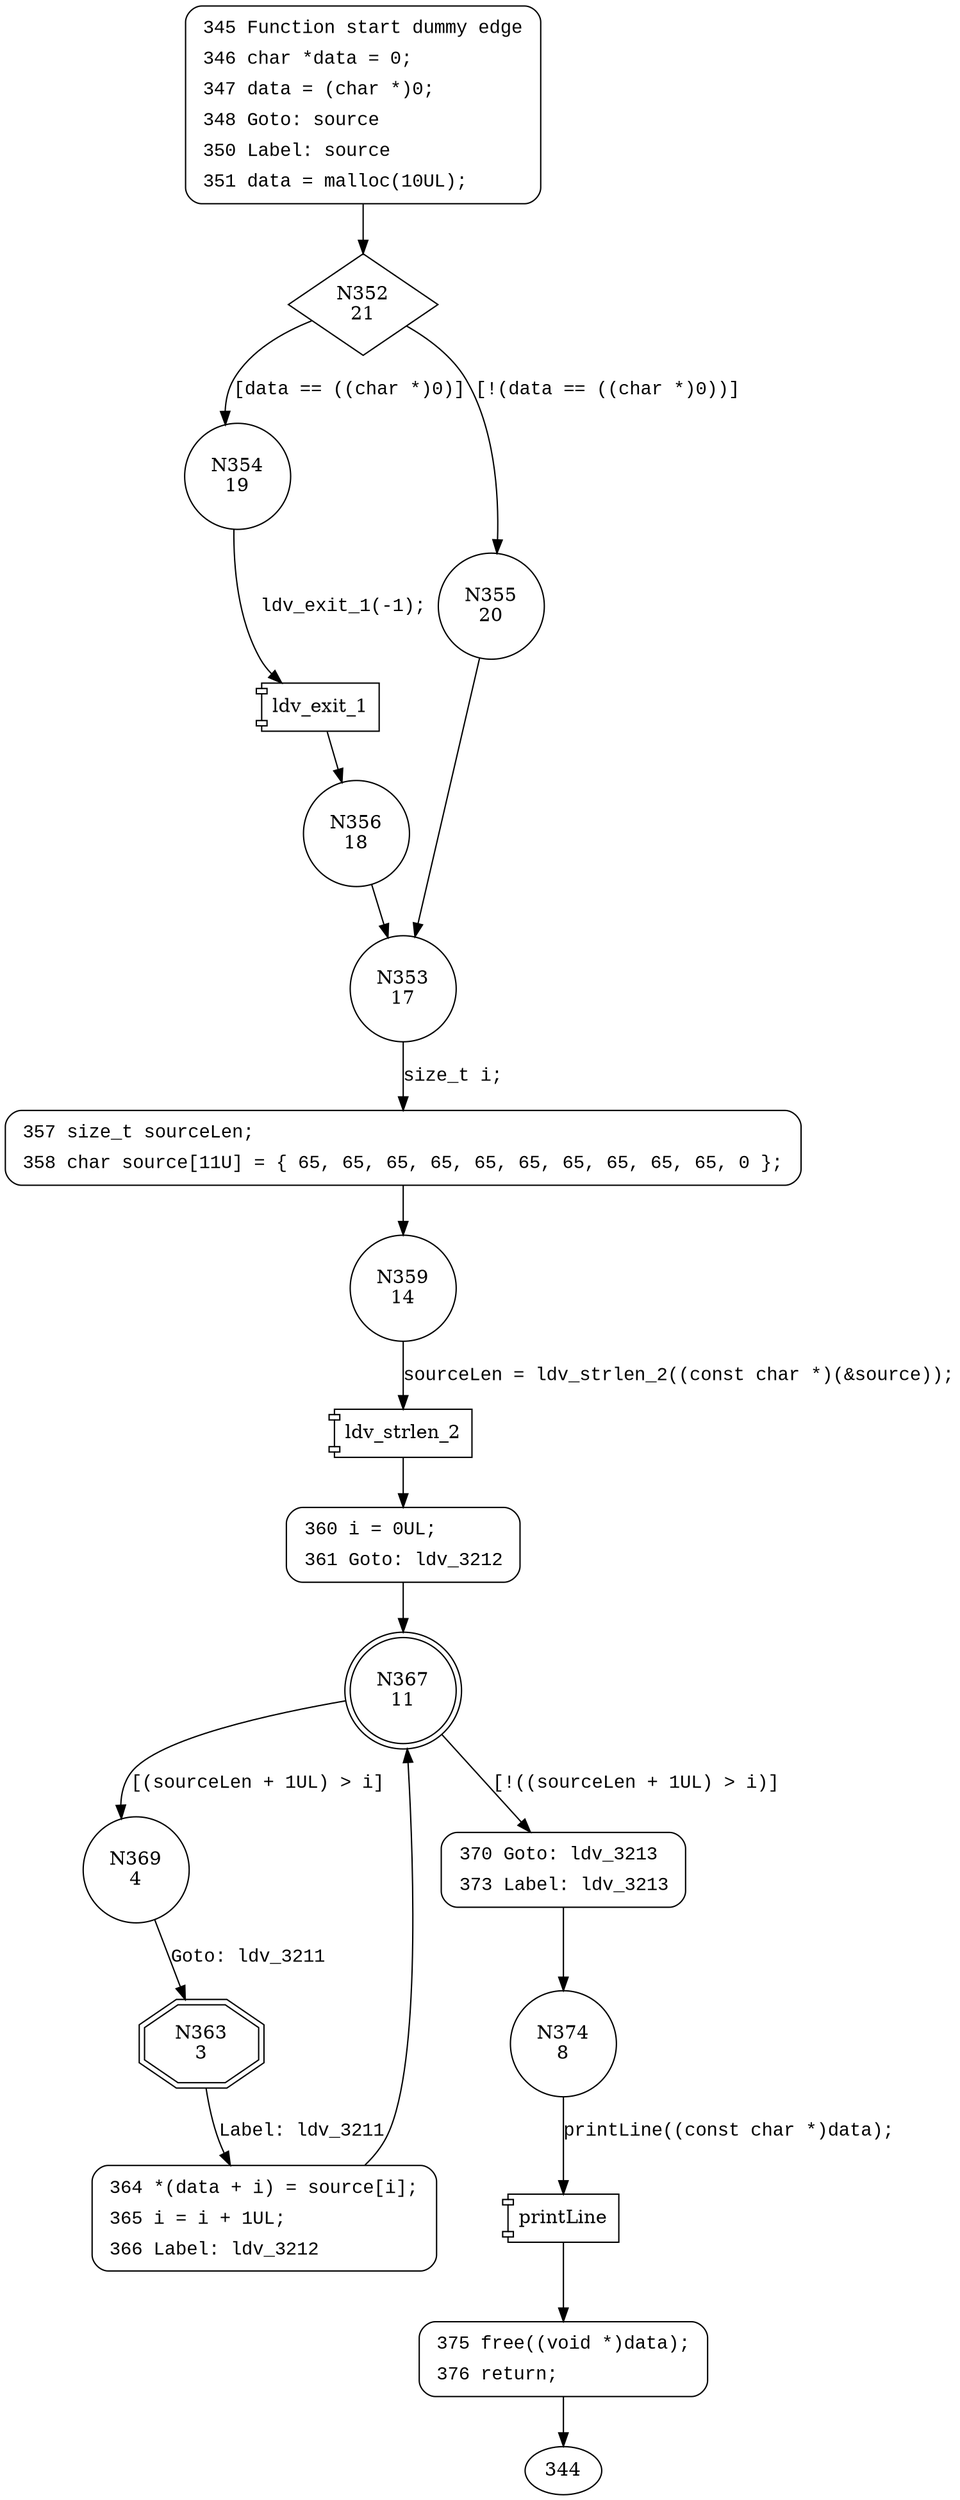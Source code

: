 digraph CWE122_Heap_Based_Buffer_Overflow__c_CWE193_char_loop_18_bad {
352 [shape="diamond" label="N352\n21"]
354 [shape="circle" label="N354\n19"]
355 [shape="circle" label="N355\n20"]
353 [shape="circle" label="N353\n17"]
357 [shape="circle" label="N357\n16"]
359 [shape="circle" label="N359\n14"]
360 [shape="circle" label="N360\n13"]
367 [shape="doublecircle" label="N367\n11"]
369 [shape="circle" label="N369\n4"]
370 [shape="circle" label="N370\n10"]
374 [shape="circle" label="N374\n8"]
375 [shape="circle" label="N375\n7"]
363 [shape="doubleoctagon" label="N363\n3"]
364 [shape="circle" label="N364\n2"]
356 [shape="circle" label="N356\n18"]
345 [style="filled,bold" penwidth="1" fillcolor="white" fontname="Courier New" shape="Mrecord" label=<<table border="0" cellborder="0" cellpadding="3" bgcolor="white"><tr><td align="right">345</td><td align="left">Function start dummy edge</td></tr><tr><td align="right">346</td><td align="left">char *data = 0;</td></tr><tr><td align="right">347</td><td align="left">data = (char *)0;</td></tr><tr><td align="right">348</td><td align="left">Goto: source</td></tr><tr><td align="right">350</td><td align="left">Label: source</td></tr><tr><td align="right">351</td><td align="left">data = malloc(10UL);</td></tr></table>>]
345 -> 352[label=""]
357 [style="filled,bold" penwidth="1" fillcolor="white" fontname="Courier New" shape="Mrecord" label=<<table border="0" cellborder="0" cellpadding="3" bgcolor="white"><tr><td align="right">357</td><td align="left">size_t sourceLen;</td></tr><tr><td align="right">358</td><td align="left">char source[11U] = &#123; 65, 65, 65, 65, 65, 65, 65, 65, 65, 65, 0 &#125;;</td></tr></table>>]
357 -> 359[label=""]
360 [style="filled,bold" penwidth="1" fillcolor="white" fontname="Courier New" shape="Mrecord" label=<<table border="0" cellborder="0" cellpadding="3" bgcolor="white"><tr><td align="right">360</td><td align="left">i = 0UL;</td></tr><tr><td align="right">361</td><td align="left">Goto: ldv_3212</td></tr></table>>]
360 -> 367[label=""]
370 [style="filled,bold" penwidth="1" fillcolor="white" fontname="Courier New" shape="Mrecord" label=<<table border="0" cellborder="0" cellpadding="3" bgcolor="white"><tr><td align="right">370</td><td align="left">Goto: ldv_3213</td></tr><tr><td align="right">373</td><td align="left">Label: ldv_3213</td></tr></table>>]
370 -> 374[label=""]
375 [style="filled,bold" penwidth="1" fillcolor="white" fontname="Courier New" shape="Mrecord" label=<<table border="0" cellborder="0" cellpadding="3" bgcolor="white"><tr><td align="right">375</td><td align="left">free((void *)data);</td></tr><tr><td align="right">376</td><td align="left">return;</td></tr></table>>]
375 -> 344[label=""]
364 [style="filled,bold" penwidth="1" fillcolor="white" fontname="Courier New" shape="Mrecord" label=<<table border="0" cellborder="0" cellpadding="3" bgcolor="white"><tr><td align="right">364</td><td align="left">*(data + i) = source[i];</td></tr><tr><td align="right">365</td><td align="left">i = i + 1UL;</td></tr><tr><td align="right">366</td><td align="left">Label: ldv_3212</td></tr></table>>]
364 -> 367[label=""]
352 -> 354 [label="[data == ((char *)0)]" fontname="Courier New"]
352 -> 355 [label="[!(data == ((char *)0))]" fontname="Courier New"]
353 -> 357 [label="size_t i;" fontname="Courier New"]
100003 [shape="component" label="ldv_strlen_2"]
359 -> 100003 [label="sourceLen = ldv_strlen_2((const char *)(&source));" fontname="Courier New"]
100003 -> 360 [label="" fontname="Courier New"]
367 -> 369 [label="[(sourceLen + 1UL) > i]" fontname="Courier New"]
367 -> 370 [label="[!((sourceLen + 1UL) > i)]" fontname="Courier New"]
100004 [shape="component" label="printLine"]
374 -> 100004 [label="printLine((const char *)data);" fontname="Courier New"]
100004 -> 375 [label="" fontname="Courier New"]
369 -> 363 [label="Goto: ldv_3211" fontname="Courier New"]
363 -> 364 [label="Label: ldv_3211" fontname="Courier New"]
100005 [shape="component" label="ldv_exit_1"]
354 -> 100005 [label="ldv_exit_1(-1);" fontname="Courier New"]
100005 -> 356 [label="" fontname="Courier New"]
355 -> 353 [label="" fontname="Courier New"]
356 -> 353 [label="" fontname="Courier New"]
}